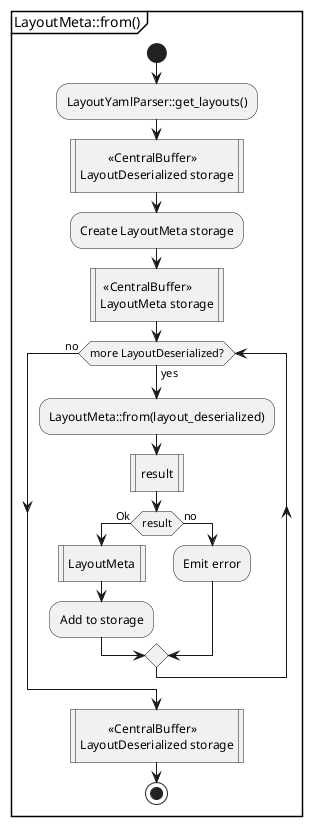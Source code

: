 @startuml layout_meta_from
partition "LayoutMeta::from()"{
  
  start
  :LayoutYamlParser::get_layouts();
  :         <<CentralBuffer>>
  LayoutDeserialized storage|

  :Create LayoutMeta storage;
  : <<CentralBuffer>>
  LayoutMeta storage|
  while (more LayoutDeserialized?) is (yes)
    :LayoutMeta::from(layout_deserialized);
    :result|
    if (result) then (Ok)
    :LayoutMeta|
    :Add to storage;
    else (no)
        :Emit error;
    endif
  endwhile (no)

  :         <<CentralBuffer>>
  LayoutDeserialized storage|

  stop
}
@enduml